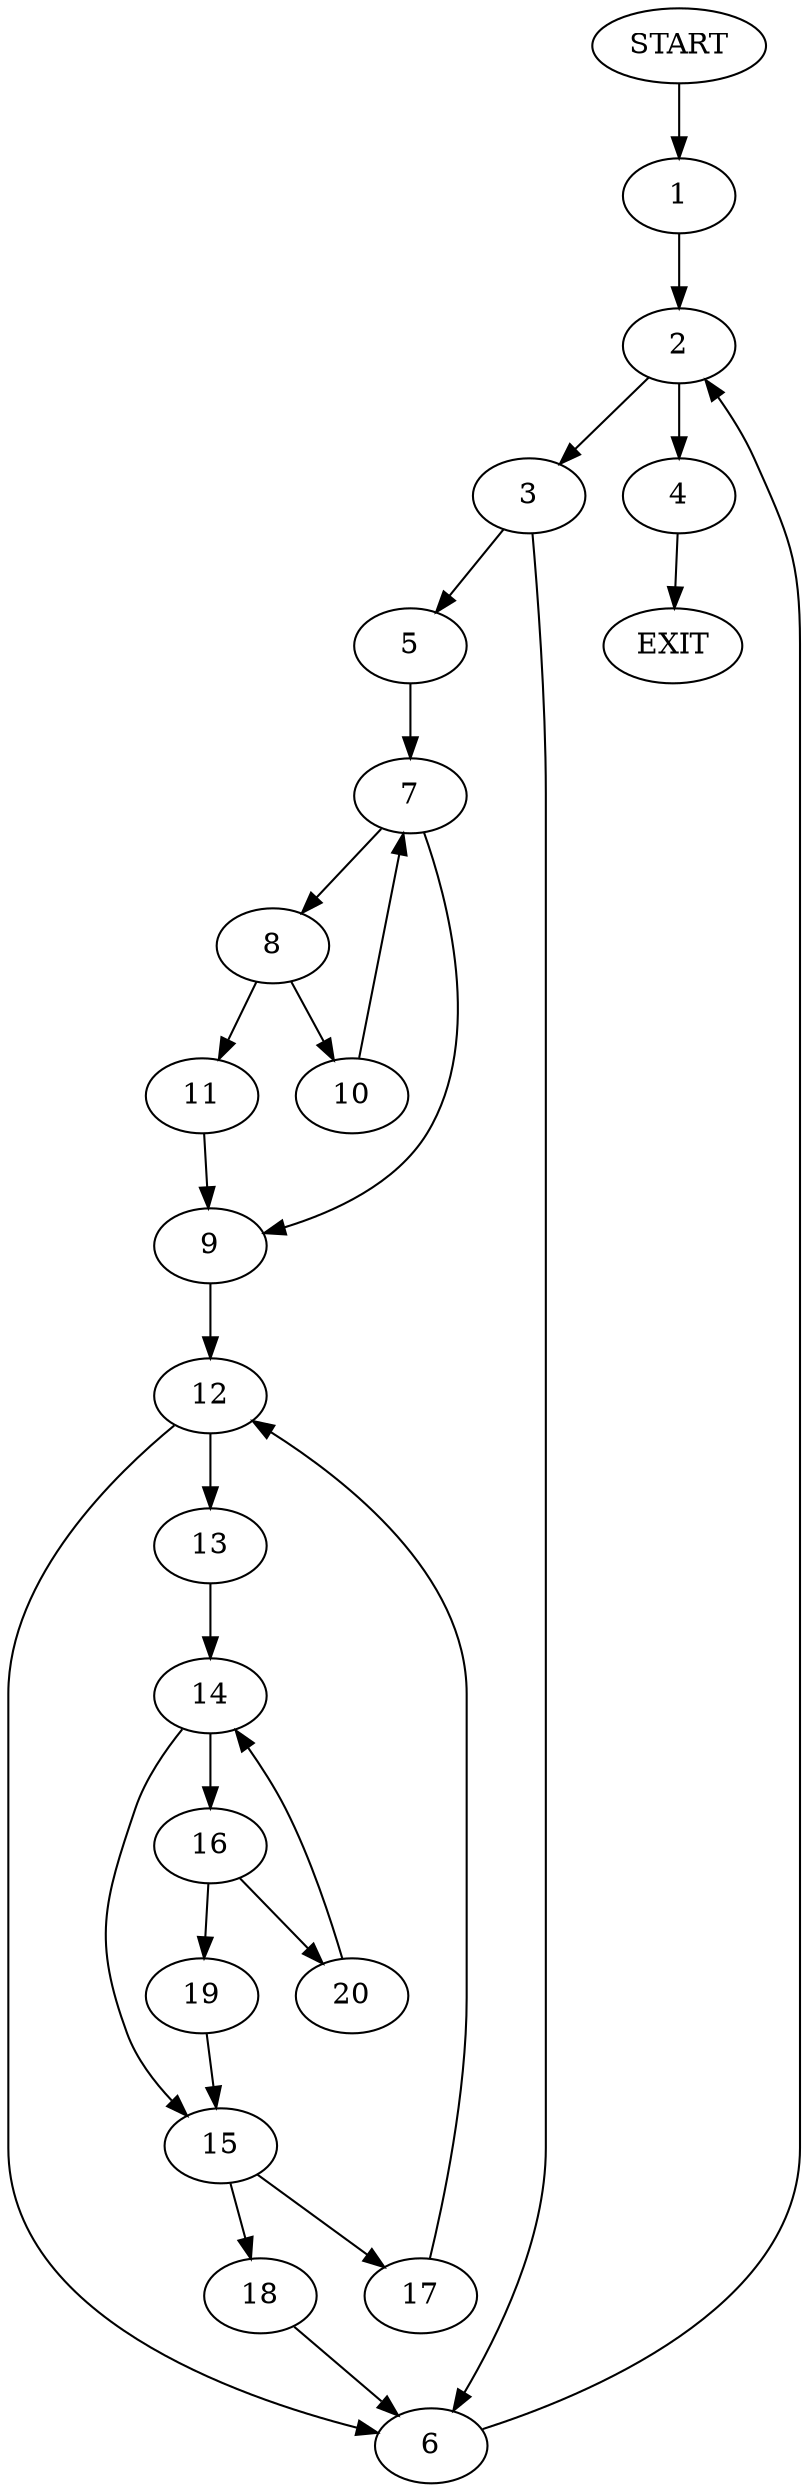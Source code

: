 digraph {
0 [label="START"]
21 [label="EXIT"]
0 -> 1
1 -> 2
2 -> 3
2 -> 4
3 -> 5
3 -> 6
4 -> 21
6 -> 2
5 -> 7
7 -> 8
7 -> 9
8 -> 10
8 -> 11
9 -> 12
11 -> 9
10 -> 7
12 -> 13
12 -> 6
13 -> 14
14 -> 15
14 -> 16
15 -> 17
15 -> 18
16 -> 19
16 -> 20
20 -> 14
19 -> 15
17 -> 12
18 -> 6
}
